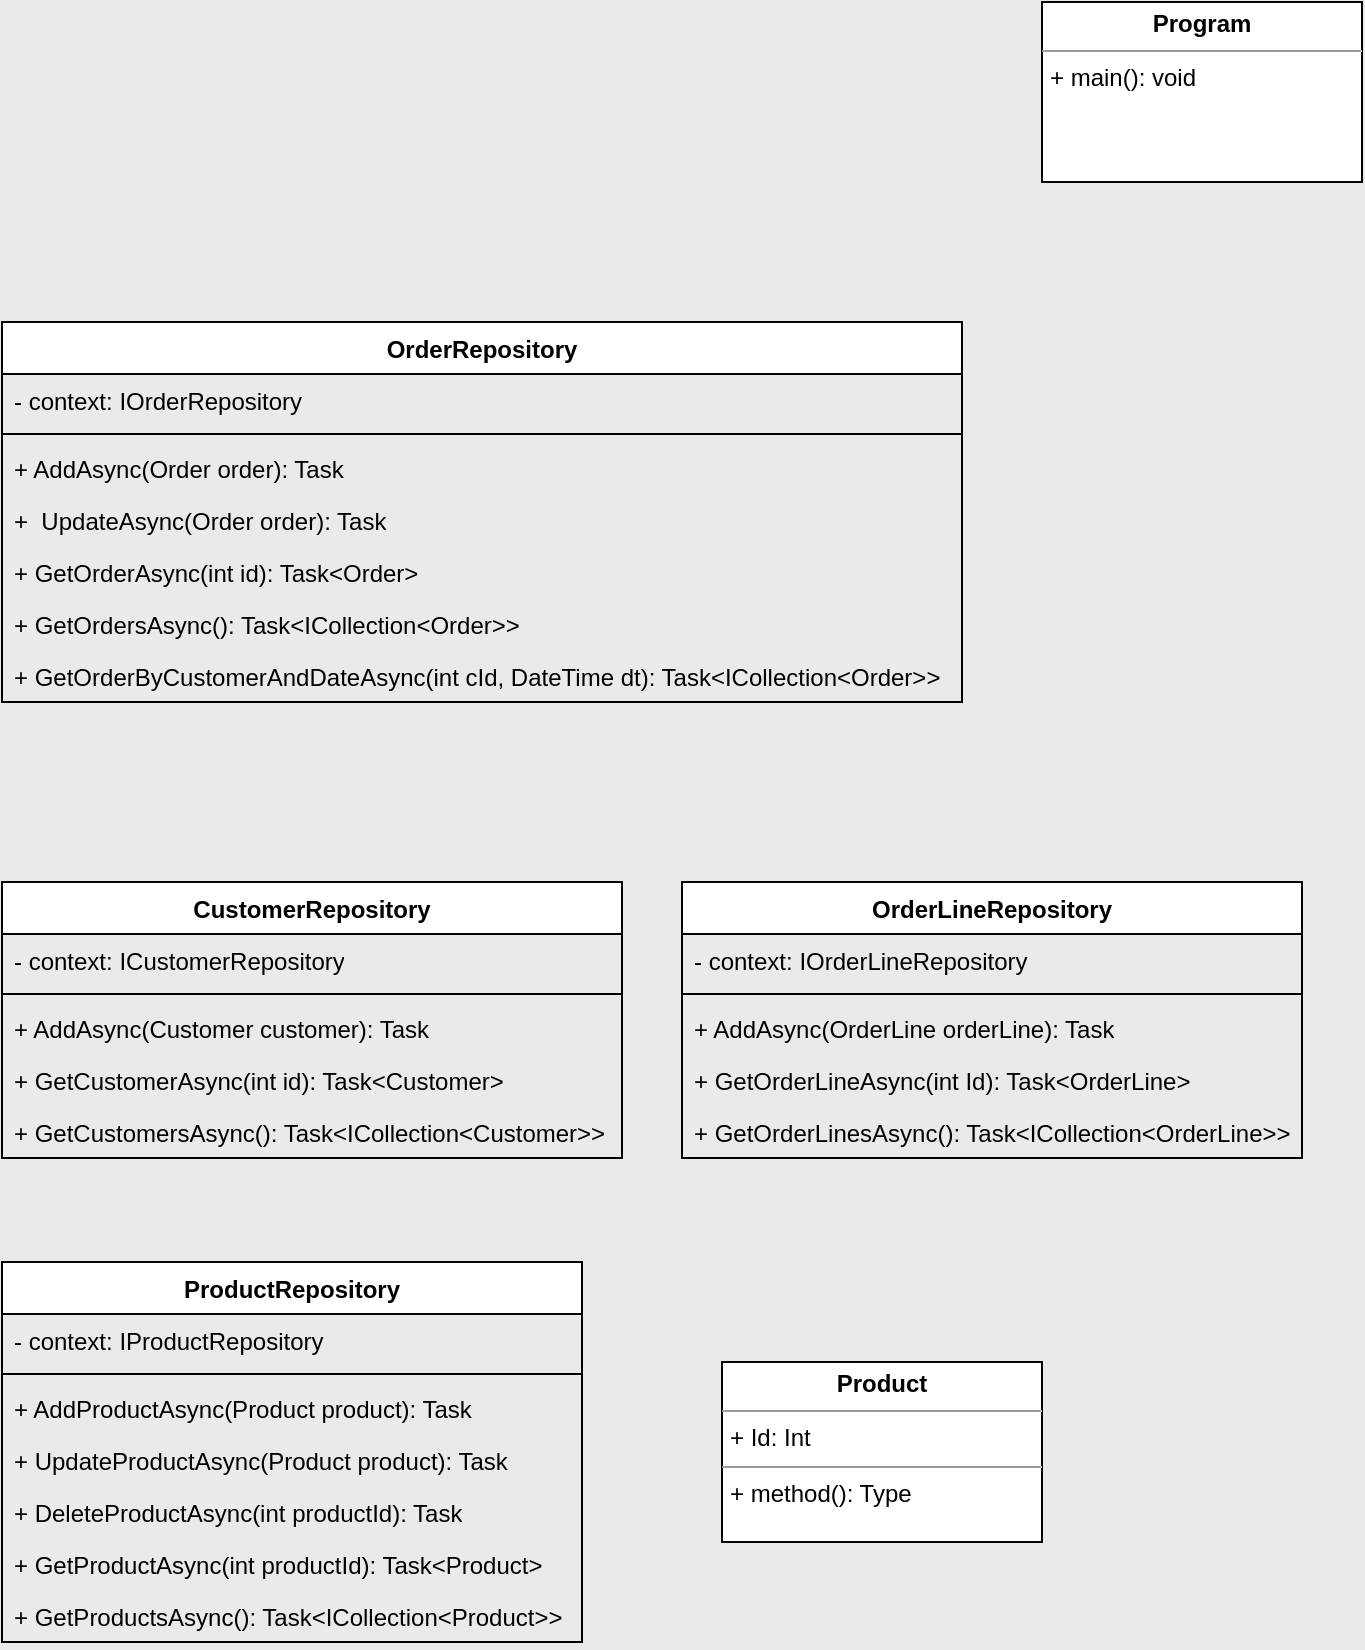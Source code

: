<mxfile version="22.1.3" type="github">
  <diagram id="C5RBs43oDa-KdzZeNtuy" name="Page-1">
    <mxGraphModel dx="1386" dy="785" grid="1" gridSize="10" guides="1" tooltips="1" connect="1" arrows="1" fold="1" page="1" pageScale="1" pageWidth="827" pageHeight="1169" background="#ebeaea" math="0" shadow="0">
      <root>
        <mxCell id="WIyWlLk6GJQsqaUBKTNV-0" />
        <mxCell id="WIyWlLk6GJQsqaUBKTNV-1" parent="WIyWlLk6GJQsqaUBKTNV-0" />
        <mxCell id="kOOvbCI_bqlSAKAwKEm9-1" value="&lt;p style=&quot;margin:0px;margin-top:4px;text-align:center;&quot;&gt;&lt;b&gt;Program&lt;/b&gt;&lt;br&gt;&lt;/p&gt;&lt;hr size=&quot;1&quot;&gt;&lt;p style=&quot;margin:0px;margin-left:4px;&quot;&gt;&lt;/p&gt;&lt;p style=&quot;margin:0px;margin-left:4px;&quot;&gt;+ main(): void&lt;/p&gt;" style="verticalAlign=top;align=left;overflow=fill;fontSize=12;fontFamily=Helvetica;html=1;whiteSpace=wrap;" vertex="1" parent="WIyWlLk6GJQsqaUBKTNV-1">
          <mxGeometry x="560" y="40" width="160" height="90" as="geometry" />
        </mxCell>
        <mxCell id="kOOvbCI_bqlSAKAwKEm9-2" value="CustomerRepository" style="swimlane;fontStyle=1;align=center;verticalAlign=top;childLayout=stackLayout;horizontal=1;startSize=26;horizontalStack=0;resizeParent=1;resizeParentMax=0;resizeLast=0;collapsible=1;marginBottom=0;whiteSpace=wrap;html=1;" vertex="1" parent="WIyWlLk6GJQsqaUBKTNV-1">
          <mxGeometry x="40" y="480" width="310" height="138" as="geometry" />
        </mxCell>
        <mxCell id="kOOvbCI_bqlSAKAwKEm9-3" value="- context: ICustomerRepository" style="text;strokeColor=none;fillColor=none;align=left;verticalAlign=top;spacingLeft=4;spacingRight=4;overflow=hidden;rotatable=0;points=[[0,0.5],[1,0.5]];portConstraint=eastwest;whiteSpace=wrap;html=1;" vertex="1" parent="kOOvbCI_bqlSAKAwKEm9-2">
          <mxGeometry y="26" width="310" height="26" as="geometry" />
        </mxCell>
        <mxCell id="kOOvbCI_bqlSAKAwKEm9-4" value="" style="line;strokeWidth=1;fillColor=none;align=left;verticalAlign=middle;spacingTop=-1;spacingLeft=3;spacingRight=3;rotatable=0;labelPosition=right;points=[];portConstraint=eastwest;strokeColor=inherit;" vertex="1" parent="kOOvbCI_bqlSAKAwKEm9-2">
          <mxGeometry y="52" width="310" height="8" as="geometry" />
        </mxCell>
        <mxCell id="kOOvbCI_bqlSAKAwKEm9-5" value="+ AddAsync(Customer customer): Task" style="text;strokeColor=none;fillColor=none;align=left;verticalAlign=top;spacingLeft=4;spacingRight=4;overflow=hidden;rotatable=0;points=[[0,0.5],[1,0.5]];portConstraint=eastwest;whiteSpace=wrap;html=1;" vertex="1" parent="kOOvbCI_bqlSAKAwKEm9-2">
          <mxGeometry y="60" width="310" height="26" as="geometry" />
        </mxCell>
        <mxCell id="kOOvbCI_bqlSAKAwKEm9-6" value="+ GetCustomerAsync(int id): Task&amp;lt;Customer&amp;gt;" style="text;strokeColor=none;fillColor=none;align=left;verticalAlign=top;spacingLeft=4;spacingRight=4;overflow=hidden;rotatable=0;points=[[0,0.5],[1,0.5]];portConstraint=eastwest;whiteSpace=wrap;html=1;" vertex="1" parent="kOOvbCI_bqlSAKAwKEm9-2">
          <mxGeometry y="86" width="310" height="26" as="geometry" />
        </mxCell>
        <mxCell id="kOOvbCI_bqlSAKAwKEm9-7" value="+ GetCustomersAsync(): Task&amp;lt;ICollection&amp;lt;Customer&amp;gt;&amp;gt;" style="text;strokeColor=none;fillColor=none;align=left;verticalAlign=top;spacingLeft=4;spacingRight=4;overflow=hidden;rotatable=0;points=[[0,0.5],[1,0.5]];portConstraint=eastwest;whiteSpace=wrap;html=1;" vertex="1" parent="kOOvbCI_bqlSAKAwKEm9-2">
          <mxGeometry y="112" width="310" height="26" as="geometry" />
        </mxCell>
        <mxCell id="kOOvbCI_bqlSAKAwKEm9-8" value="ProductRepository" style="swimlane;fontStyle=1;align=center;verticalAlign=top;childLayout=stackLayout;horizontal=1;startSize=26;horizontalStack=0;resizeParent=1;resizeParentMax=0;resizeLast=0;collapsible=1;marginBottom=0;whiteSpace=wrap;html=1;" vertex="1" parent="WIyWlLk6GJQsqaUBKTNV-1">
          <mxGeometry x="40" y="670" width="290" height="190" as="geometry" />
        </mxCell>
        <mxCell id="kOOvbCI_bqlSAKAwKEm9-9" value="- context: IProductRepository" style="text;strokeColor=none;fillColor=none;align=left;verticalAlign=top;spacingLeft=4;spacingRight=4;overflow=hidden;rotatable=0;points=[[0,0.5],[1,0.5]];portConstraint=eastwest;whiteSpace=wrap;html=1;" vertex="1" parent="kOOvbCI_bqlSAKAwKEm9-8">
          <mxGeometry y="26" width="290" height="26" as="geometry" />
        </mxCell>
        <mxCell id="kOOvbCI_bqlSAKAwKEm9-10" value="" style="line;strokeWidth=1;fillColor=none;align=left;verticalAlign=middle;spacingTop=-1;spacingLeft=3;spacingRight=3;rotatable=0;labelPosition=right;points=[];portConstraint=eastwest;strokeColor=inherit;" vertex="1" parent="kOOvbCI_bqlSAKAwKEm9-8">
          <mxGeometry y="52" width="290" height="8" as="geometry" />
        </mxCell>
        <mxCell id="kOOvbCI_bqlSAKAwKEm9-11" value="+ AddProductAsync(Product product): Task" style="text;strokeColor=none;fillColor=none;align=left;verticalAlign=top;spacingLeft=4;spacingRight=4;overflow=hidden;rotatable=0;points=[[0,0.5],[1,0.5]];portConstraint=eastwest;whiteSpace=wrap;html=1;" vertex="1" parent="kOOvbCI_bqlSAKAwKEm9-8">
          <mxGeometry y="60" width="290" height="26" as="geometry" />
        </mxCell>
        <mxCell id="kOOvbCI_bqlSAKAwKEm9-15" value="+ UpdateProductAsync(Product product): Task" style="text;strokeColor=none;fillColor=none;align=left;verticalAlign=top;spacingLeft=4;spacingRight=4;overflow=hidden;rotatable=0;points=[[0,0.5],[1,0.5]];portConstraint=eastwest;whiteSpace=wrap;html=1;" vertex="1" parent="kOOvbCI_bqlSAKAwKEm9-8">
          <mxGeometry y="86" width="290" height="26" as="geometry" />
        </mxCell>
        <mxCell id="kOOvbCI_bqlSAKAwKEm9-16" value="+ DeleteProductAsync(int productId): Task" style="text;strokeColor=none;fillColor=none;align=left;verticalAlign=top;spacingLeft=4;spacingRight=4;overflow=hidden;rotatable=0;points=[[0,0.5],[1,0.5]];portConstraint=eastwest;whiteSpace=wrap;html=1;" vertex="1" parent="kOOvbCI_bqlSAKAwKEm9-8">
          <mxGeometry y="112" width="290" height="26" as="geometry" />
        </mxCell>
        <mxCell id="kOOvbCI_bqlSAKAwKEm9-12" value="+ GetProductAsync(int productId): Task&amp;lt;Product&amp;gt;" style="text;strokeColor=none;fillColor=none;align=left;verticalAlign=top;spacingLeft=4;spacingRight=4;overflow=hidden;rotatable=0;points=[[0,0.5],[1,0.5]];portConstraint=eastwest;whiteSpace=wrap;html=1;" vertex="1" parent="kOOvbCI_bqlSAKAwKEm9-8">
          <mxGeometry y="138" width="290" height="26" as="geometry" />
        </mxCell>
        <mxCell id="kOOvbCI_bqlSAKAwKEm9-13" value="+ GetProductsAsync(): Task&amp;lt;ICollection&amp;lt;Product&amp;gt;&amp;gt;" style="text;strokeColor=none;fillColor=none;align=left;verticalAlign=top;spacingLeft=4;spacingRight=4;overflow=hidden;rotatable=0;points=[[0,0.5],[1,0.5]];portConstraint=eastwest;whiteSpace=wrap;html=1;" vertex="1" parent="kOOvbCI_bqlSAKAwKEm9-8">
          <mxGeometry y="164" width="290" height="26" as="geometry" />
        </mxCell>
        <mxCell id="kOOvbCI_bqlSAKAwKEm9-17" value="OrderRepository" style="swimlane;fontStyle=1;align=center;verticalAlign=top;childLayout=stackLayout;horizontal=1;startSize=26;horizontalStack=0;resizeParent=1;resizeParentMax=0;resizeLast=0;collapsible=1;marginBottom=0;whiteSpace=wrap;html=1;" vertex="1" parent="WIyWlLk6GJQsqaUBKTNV-1">
          <mxGeometry x="40" y="200" width="480" height="190" as="geometry" />
        </mxCell>
        <mxCell id="kOOvbCI_bqlSAKAwKEm9-18" value="- context: IOrderRepository" style="text;strokeColor=none;fillColor=none;align=left;verticalAlign=top;spacingLeft=4;spacingRight=4;overflow=hidden;rotatable=0;points=[[0,0.5],[1,0.5]];portConstraint=eastwest;whiteSpace=wrap;html=1;" vertex="1" parent="kOOvbCI_bqlSAKAwKEm9-17">
          <mxGeometry y="26" width="480" height="26" as="geometry" />
        </mxCell>
        <mxCell id="kOOvbCI_bqlSAKAwKEm9-19" value="" style="line;strokeWidth=1;fillColor=none;align=left;verticalAlign=middle;spacingTop=-1;spacingLeft=3;spacingRight=3;rotatable=0;labelPosition=right;points=[];portConstraint=eastwest;strokeColor=inherit;" vertex="1" parent="kOOvbCI_bqlSAKAwKEm9-17">
          <mxGeometry y="52" width="480" height="8" as="geometry" />
        </mxCell>
        <mxCell id="kOOvbCI_bqlSAKAwKEm9-20" value="+ AddAsync(Order order): Task" style="text;strokeColor=none;fillColor=none;align=left;verticalAlign=top;spacingLeft=4;spacingRight=4;overflow=hidden;rotatable=0;points=[[0,0.5],[1,0.5]];portConstraint=eastwest;whiteSpace=wrap;html=1;" vertex="1" parent="kOOvbCI_bqlSAKAwKEm9-17">
          <mxGeometry y="60" width="480" height="26" as="geometry" />
        </mxCell>
        <mxCell id="kOOvbCI_bqlSAKAwKEm9-24" value="+ &amp;nbsp;UpdateAsync(Order order): Task" style="text;strokeColor=none;fillColor=none;align=left;verticalAlign=top;spacingLeft=4;spacingRight=4;overflow=hidden;rotatable=0;points=[[0,0.5],[1,0.5]];portConstraint=eastwest;whiteSpace=wrap;html=1;" vertex="1" parent="kOOvbCI_bqlSAKAwKEm9-17">
          <mxGeometry y="86" width="480" height="26" as="geometry" />
        </mxCell>
        <mxCell id="kOOvbCI_bqlSAKAwKEm9-21" value="+ GetOrderAsync(int id): Task&amp;lt;Order&amp;gt;" style="text;strokeColor=none;fillColor=none;align=left;verticalAlign=top;spacingLeft=4;spacingRight=4;overflow=hidden;rotatable=0;points=[[0,0.5],[1,0.5]];portConstraint=eastwest;whiteSpace=wrap;html=1;" vertex="1" parent="kOOvbCI_bqlSAKAwKEm9-17">
          <mxGeometry y="112" width="480" height="26" as="geometry" />
        </mxCell>
        <mxCell id="kOOvbCI_bqlSAKAwKEm9-22" value="+ GetOrdersAsync(): Task&amp;lt;ICollection&amp;lt;Order&amp;gt;&amp;gt;" style="text;strokeColor=none;fillColor=none;align=left;verticalAlign=top;spacingLeft=4;spacingRight=4;overflow=hidden;rotatable=0;points=[[0,0.5],[1,0.5]];portConstraint=eastwest;whiteSpace=wrap;html=1;" vertex="1" parent="kOOvbCI_bqlSAKAwKEm9-17">
          <mxGeometry y="138" width="480" height="26" as="geometry" />
        </mxCell>
        <mxCell id="kOOvbCI_bqlSAKAwKEm9-25" value="+ GetOrderByCustomerAndDateAsync(int cId, DateTime dt): Task&amp;lt;ICollection&amp;lt;Order&amp;gt;&amp;gt;" style="text;strokeColor=none;fillColor=none;align=left;verticalAlign=top;spacingLeft=4;spacingRight=4;overflow=hidden;rotatable=0;points=[[0,0.5],[1,0.5]];portConstraint=eastwest;whiteSpace=wrap;html=1;" vertex="1" parent="kOOvbCI_bqlSAKAwKEm9-17">
          <mxGeometry y="164" width="480" height="26" as="geometry" />
        </mxCell>
        <mxCell id="kOOvbCI_bqlSAKAwKEm9-27" value="OrderLineRepository" style="swimlane;fontStyle=1;align=center;verticalAlign=top;childLayout=stackLayout;horizontal=1;startSize=26;horizontalStack=0;resizeParent=1;resizeParentMax=0;resizeLast=0;collapsible=1;marginBottom=0;whiteSpace=wrap;html=1;" vertex="1" parent="WIyWlLk6GJQsqaUBKTNV-1">
          <mxGeometry x="380" y="480" width="310" height="138" as="geometry" />
        </mxCell>
        <mxCell id="kOOvbCI_bqlSAKAwKEm9-28" value="- context: IOrderLineRepository" style="text;strokeColor=none;fillColor=none;align=left;verticalAlign=top;spacingLeft=4;spacingRight=4;overflow=hidden;rotatable=0;points=[[0,0.5],[1,0.5]];portConstraint=eastwest;whiteSpace=wrap;html=1;" vertex="1" parent="kOOvbCI_bqlSAKAwKEm9-27">
          <mxGeometry y="26" width="310" height="26" as="geometry" />
        </mxCell>
        <mxCell id="kOOvbCI_bqlSAKAwKEm9-29" value="" style="line;strokeWidth=1;fillColor=none;align=left;verticalAlign=middle;spacingTop=-1;spacingLeft=3;spacingRight=3;rotatable=0;labelPosition=right;points=[];portConstraint=eastwest;strokeColor=inherit;" vertex="1" parent="kOOvbCI_bqlSAKAwKEm9-27">
          <mxGeometry y="52" width="310" height="8" as="geometry" />
        </mxCell>
        <mxCell id="kOOvbCI_bqlSAKAwKEm9-30" value="+ AddAsync(OrderLine orderLine): Task" style="text;strokeColor=none;fillColor=none;align=left;verticalAlign=top;spacingLeft=4;spacingRight=4;overflow=hidden;rotatable=0;points=[[0,0.5],[1,0.5]];portConstraint=eastwest;whiteSpace=wrap;html=1;" vertex="1" parent="kOOvbCI_bqlSAKAwKEm9-27">
          <mxGeometry y="60" width="310" height="26" as="geometry" />
        </mxCell>
        <mxCell id="kOOvbCI_bqlSAKAwKEm9-31" value="+ GetOrderLineAsync(int Id): Task&amp;lt;OrderLine&amp;gt;" style="text;strokeColor=none;fillColor=none;align=left;verticalAlign=top;spacingLeft=4;spacingRight=4;overflow=hidden;rotatable=0;points=[[0,0.5],[1,0.5]];portConstraint=eastwest;whiteSpace=wrap;html=1;" vertex="1" parent="kOOvbCI_bqlSAKAwKEm9-27">
          <mxGeometry y="86" width="310" height="26" as="geometry" />
        </mxCell>
        <mxCell id="kOOvbCI_bqlSAKAwKEm9-32" value="+ GetOrderLinesAsync(): Task&amp;lt;ICollection&amp;lt;OrderLine&amp;gt;&amp;gt;" style="text;strokeColor=none;fillColor=none;align=left;verticalAlign=top;spacingLeft=4;spacingRight=4;overflow=hidden;rotatable=0;points=[[0,0.5],[1,0.5]];portConstraint=eastwest;whiteSpace=wrap;html=1;" vertex="1" parent="kOOvbCI_bqlSAKAwKEm9-27">
          <mxGeometry y="112" width="310" height="26" as="geometry" />
        </mxCell>
        <mxCell id="kOOvbCI_bqlSAKAwKEm9-34" value="&lt;p style=&quot;margin:0px;margin-top:4px;text-align:center;&quot;&gt;&lt;b&gt;Product&lt;/b&gt;&lt;/p&gt;&lt;hr size=&quot;1&quot;&gt;&lt;p style=&quot;margin:0px;margin-left:4px;&quot;&gt;+ Id: Int&lt;/p&gt;&lt;hr size=&quot;1&quot;&gt;&lt;p style=&quot;margin:0px;margin-left:4px;&quot;&gt;+ method(): Type&lt;/p&gt;" style="verticalAlign=top;align=left;overflow=fill;fontSize=12;fontFamily=Helvetica;html=1;whiteSpace=wrap;" vertex="1" parent="WIyWlLk6GJQsqaUBKTNV-1">
          <mxGeometry x="400" y="720" width="160" height="90" as="geometry" />
        </mxCell>
      </root>
    </mxGraphModel>
  </diagram>
</mxfile>
